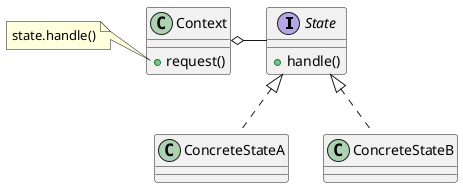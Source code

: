 @startuml
'https://plantuml.com/class-diagram

interface State {
    + handle()
}

class Context {
    + request()
}
note left of Context::request
    state.handle()
end note

class ConcreteStateA
class ConcreteStateB



Context o-right- State

State <|.. ConcreteStateA
State <|.. ConcreteStateB

@enduml